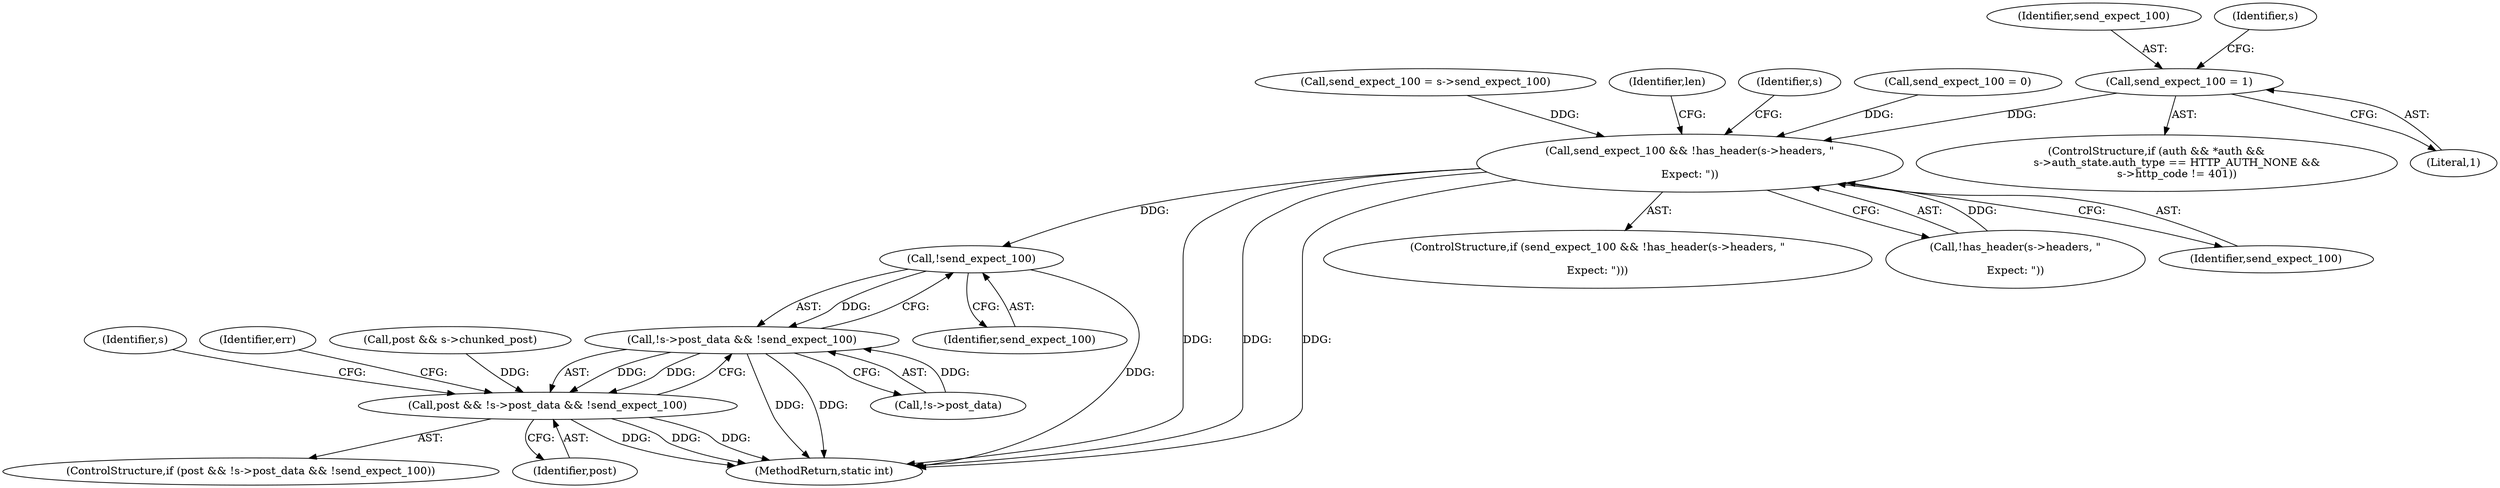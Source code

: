 digraph "0_FFmpeg_2a05c8f813de6f2278827734bf8102291e7484aa_0@API" {
"1000240" [label="(Call,send_expect_100 = 1)"];
"1000359" [label="(Call,send_expect_100 && !has_header(s->headers, \"\r\nExpect: \"))"];
"1000694" [label="(Call,!send_expect_100)"];
"1000689" [label="(Call,!s->post_data && !send_expect_100)"];
"1000687" [label="(Call,post && !s->post_data && !send_expect_100)"];
"1000699" [label="(Identifier,s)"];
"1000241" [label="(Identifier,send_expect_100)"];
"1000695" [label="(Identifier,send_expect_100)"];
"1000689" [label="(Call,!s->post_data && !send_expect_100)"];
"1000221" [label="(ControlStructure,if (auth && *auth &&\n            s->auth_state.auth_type == HTTP_AUTH_NONE &&\n            s->http_code != 401))"];
"1000694" [label="(Call,!send_expect_100)"];
"1000744" [label="(MethodReturn,static int)"];
"1000686" [label="(ControlStructure,if (post && !s->post_data && !send_expect_100))"];
"1000216" [label="(Call,send_expect_100 = s->send_expect_100)"];
"1000688" [label="(Identifier,post)"];
"1000240" [label="(Call,send_expect_100 = 1)"];
"1000246" [label="(Identifier,s)"];
"1000368" [label="(Identifier,len)"];
"1000358" [label="(ControlStructure,if (send_expect_100 && !has_header(s->headers, \"\r\nExpect: \")))"];
"1000707" [label="(Identifier,err)"];
"1000361" [label="(Call,!has_header(s->headers, \"\r\nExpect: \"))"];
"1000687" [label="(Call,post && !s->post_data && !send_expect_100)"];
"1000690" [label="(Call,!s->post_data)"];
"1000359" [label="(Call,send_expect_100 && !has_header(s->headers, \"\r\nExpect: \"))"];
"1000382" [label="(Identifier,s)"];
"1000242" [label="(Literal,1)"];
"1000573" [label="(Call,post && s->chunked_post)"];
"1000149" [label="(Call,send_expect_100 = 0)"];
"1000360" [label="(Identifier,send_expect_100)"];
"1000240" -> "1000221"  [label="AST: "];
"1000240" -> "1000242"  [label="CFG: "];
"1000241" -> "1000240"  [label="AST: "];
"1000242" -> "1000240"  [label="AST: "];
"1000246" -> "1000240"  [label="CFG: "];
"1000240" -> "1000359"  [label="DDG: "];
"1000359" -> "1000358"  [label="AST: "];
"1000359" -> "1000360"  [label="CFG: "];
"1000359" -> "1000361"  [label="CFG: "];
"1000360" -> "1000359"  [label="AST: "];
"1000361" -> "1000359"  [label="AST: "];
"1000368" -> "1000359"  [label="CFG: "];
"1000382" -> "1000359"  [label="CFG: "];
"1000359" -> "1000744"  [label="DDG: "];
"1000359" -> "1000744"  [label="DDG: "];
"1000359" -> "1000744"  [label="DDG: "];
"1000216" -> "1000359"  [label="DDG: "];
"1000149" -> "1000359"  [label="DDG: "];
"1000361" -> "1000359"  [label="DDG: "];
"1000359" -> "1000694"  [label="DDG: "];
"1000694" -> "1000689"  [label="AST: "];
"1000694" -> "1000695"  [label="CFG: "];
"1000695" -> "1000694"  [label="AST: "];
"1000689" -> "1000694"  [label="CFG: "];
"1000694" -> "1000744"  [label="DDG: "];
"1000694" -> "1000689"  [label="DDG: "];
"1000689" -> "1000687"  [label="AST: "];
"1000689" -> "1000690"  [label="CFG: "];
"1000690" -> "1000689"  [label="AST: "];
"1000687" -> "1000689"  [label="CFG: "];
"1000689" -> "1000744"  [label="DDG: "];
"1000689" -> "1000744"  [label="DDG: "];
"1000689" -> "1000687"  [label="DDG: "];
"1000689" -> "1000687"  [label="DDG: "];
"1000690" -> "1000689"  [label="DDG: "];
"1000687" -> "1000686"  [label="AST: "];
"1000687" -> "1000688"  [label="CFG: "];
"1000688" -> "1000687"  [label="AST: "];
"1000699" -> "1000687"  [label="CFG: "];
"1000707" -> "1000687"  [label="CFG: "];
"1000687" -> "1000744"  [label="DDG: "];
"1000687" -> "1000744"  [label="DDG: "];
"1000687" -> "1000744"  [label="DDG: "];
"1000573" -> "1000687"  [label="DDG: "];
}
